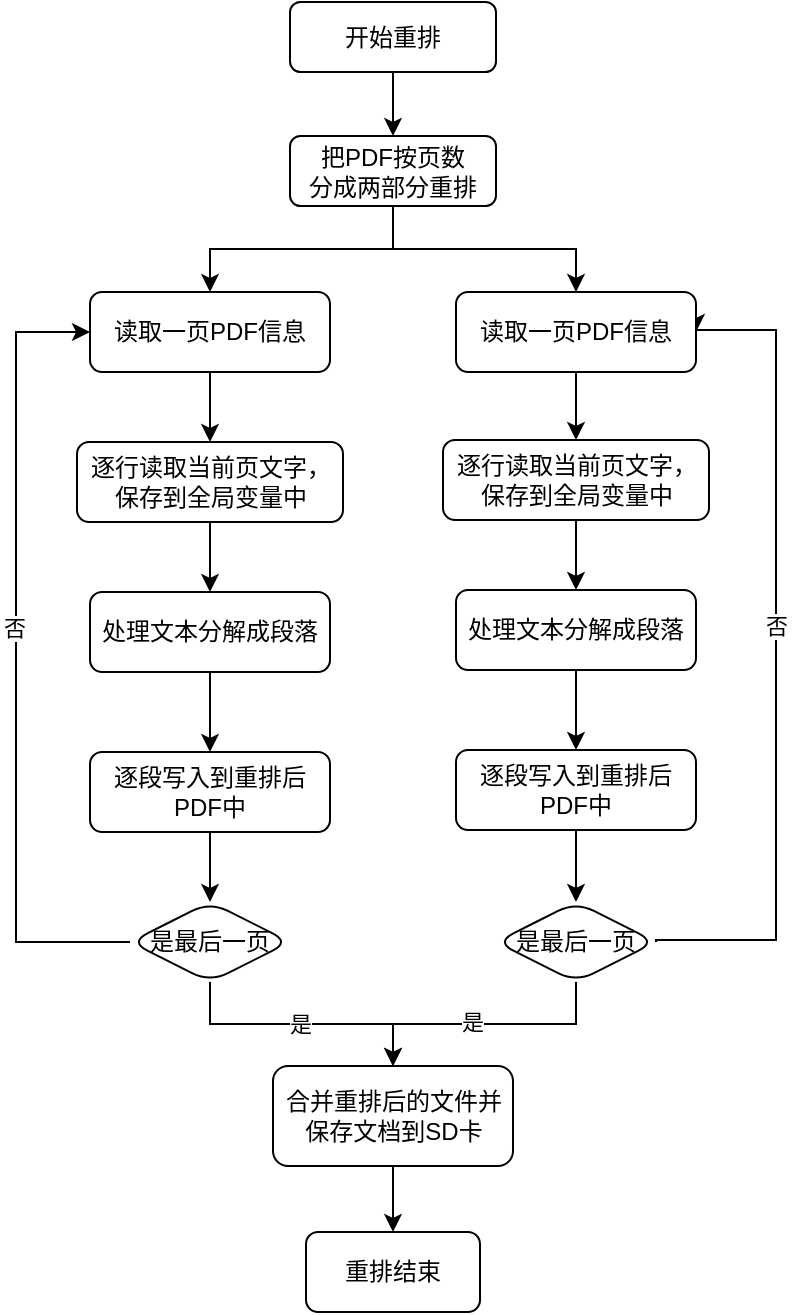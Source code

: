 <mxfile version="22.0.6" type="github">
  <diagram id="C5RBs43oDa-KdzZeNtuy" name="Page-1">
    <mxGraphModel dx="1073" dy="1773" grid="1" gridSize="10" guides="1" tooltips="1" connect="1" arrows="1" fold="1" page="1" pageScale="1" pageWidth="827" pageHeight="1169" math="0" shadow="0">
      <root>
        <mxCell id="WIyWlLk6GJQsqaUBKTNV-0" />
        <mxCell id="WIyWlLk6GJQsqaUBKTNV-1" parent="WIyWlLk6GJQsqaUBKTNV-0" />
        <mxCell id="oaKBQTehWNpgaZXq2aiD-1" value="" style="edgeStyle=orthogonalEdgeStyle;rounded=0;orthogonalLoop=1;jettySize=auto;html=1;" edge="1" parent="WIyWlLk6GJQsqaUBKTNV-1" source="5A_BZVOMPLSsxxeo_tgx-0" target="oaKBQTehWNpgaZXq2aiD-0">
          <mxGeometry relative="1" as="geometry" />
        </mxCell>
        <mxCell id="5A_BZVOMPLSsxxeo_tgx-0" value="开始重排" style="rounded=1;whiteSpace=wrap;html=1;fontSize=12;glass=0;strokeWidth=1;shadow=0;" parent="WIyWlLk6GJQsqaUBKTNV-1" vertex="1">
          <mxGeometry x="197" y="-50" width="103" height="35" as="geometry" />
        </mxCell>
        <mxCell id="5A_BZVOMPLSsxxeo_tgx-35" style="edgeStyle=orthogonalEdgeStyle;rounded=0;orthogonalLoop=1;jettySize=auto;html=1;exitX=0.5;exitY=1;exitDx=0;exitDy=0;entryX=0.5;entryY=0;entryDx=0;entryDy=0;" parent="WIyWlLk6GJQsqaUBKTNV-1" source="5A_BZVOMPLSsxxeo_tgx-4" target="5A_BZVOMPLSsxxeo_tgx-6" edge="1">
          <mxGeometry relative="1" as="geometry" />
        </mxCell>
        <mxCell id="5A_BZVOMPLSsxxeo_tgx-4" value="逐行读取当前页文字，保存到全局变量中" style="rounded=1;whiteSpace=wrap;html=1;fontSize=12;glass=0;strokeWidth=1;shadow=0;" parent="WIyWlLk6GJQsqaUBKTNV-1" vertex="1">
          <mxGeometry x="90.5" y="170" width="133" height="40" as="geometry" />
        </mxCell>
        <mxCell id="5A_BZVOMPLSsxxeo_tgx-36" style="edgeStyle=orthogonalEdgeStyle;rounded=0;orthogonalLoop=1;jettySize=auto;html=1;exitX=0.5;exitY=1;exitDx=0;exitDy=0;entryX=0.5;entryY=0;entryDx=0;entryDy=0;" parent="WIyWlLk6GJQsqaUBKTNV-1" source="5A_BZVOMPLSsxxeo_tgx-6" target="5A_BZVOMPLSsxxeo_tgx-8" edge="1">
          <mxGeometry relative="1" as="geometry" />
        </mxCell>
        <mxCell id="5A_BZVOMPLSsxxeo_tgx-6" value="处理文本分解成段落" style="rounded=1;whiteSpace=wrap;html=1;fontSize=12;glass=0;strokeWidth=1;shadow=0;" parent="WIyWlLk6GJQsqaUBKTNV-1" vertex="1">
          <mxGeometry x="97" y="245" width="120" height="40" as="geometry" />
        </mxCell>
        <mxCell id="5A_BZVOMPLSsxxeo_tgx-14" value="" style="edgeStyle=orthogonalEdgeStyle;rounded=0;orthogonalLoop=1;jettySize=auto;html=1;" parent="WIyWlLk6GJQsqaUBKTNV-1" source="5A_BZVOMPLSsxxeo_tgx-8" target="5A_BZVOMPLSsxxeo_tgx-13" edge="1">
          <mxGeometry relative="1" as="geometry" />
        </mxCell>
        <mxCell id="5A_BZVOMPLSsxxeo_tgx-8" value="逐段写入到重排后PDF中" style="rounded=1;whiteSpace=wrap;html=1;fontSize=12;glass=0;strokeWidth=1;shadow=0;" parent="WIyWlLk6GJQsqaUBKTNV-1" vertex="1">
          <mxGeometry x="97" y="325" width="120" height="40" as="geometry" />
        </mxCell>
        <mxCell id="5A_BZVOMPLSsxxeo_tgx-21" value="" style="edgeStyle=orthogonalEdgeStyle;rounded=0;orthogonalLoop=1;jettySize=auto;html=1;" parent="WIyWlLk6GJQsqaUBKTNV-1" source="5A_BZVOMPLSsxxeo_tgx-10" target="5A_BZVOMPLSsxxeo_tgx-20" edge="1">
          <mxGeometry relative="1" as="geometry" />
        </mxCell>
        <mxCell id="5A_BZVOMPLSsxxeo_tgx-10" value="合并重排后的文件并保存文档到SD卡" style="rounded=1;whiteSpace=wrap;html=1;fontSize=12;glass=0;strokeWidth=1;shadow=0;" parent="WIyWlLk6GJQsqaUBKTNV-1" vertex="1">
          <mxGeometry x="188.5" y="482" width="120" height="50" as="geometry" />
        </mxCell>
        <mxCell id="5A_BZVOMPLSsxxeo_tgx-38" style="edgeStyle=orthogonalEdgeStyle;rounded=0;orthogonalLoop=1;jettySize=auto;html=1;exitX=0;exitY=0.5;exitDx=0;exitDy=0;entryX=0;entryY=0.5;entryDx=0;entryDy=0;" parent="WIyWlLk6GJQsqaUBKTNV-1" source="5A_BZVOMPLSsxxeo_tgx-13" target="5A_BZVOMPLSsxxeo_tgx-28" edge="1">
          <mxGeometry relative="1" as="geometry">
            <Array as="points">
              <mxPoint x="60" y="420" />
              <mxPoint x="60" y="115" />
            </Array>
          </mxGeometry>
        </mxCell>
        <mxCell id="oaKBQTehWNpgaZXq2aiD-23" value="否" style="edgeLabel;html=1;align=center;verticalAlign=middle;resizable=0;points=[];" vertex="1" connectable="0" parent="5A_BZVOMPLSsxxeo_tgx-38">
          <mxGeometry x="0.073" y="1" relative="1" as="geometry">
            <mxPoint as="offset" />
          </mxGeometry>
        </mxCell>
        <mxCell id="oaKBQTehWNpgaZXq2aiD-17" style="edgeStyle=orthogonalEdgeStyle;rounded=0;orthogonalLoop=1;jettySize=auto;html=1;exitX=0.5;exitY=1;exitDx=0;exitDy=0;entryX=0.5;entryY=0;entryDx=0;entryDy=0;" edge="1" parent="WIyWlLk6GJQsqaUBKTNV-1" source="5A_BZVOMPLSsxxeo_tgx-13" target="5A_BZVOMPLSsxxeo_tgx-10">
          <mxGeometry relative="1" as="geometry" />
        </mxCell>
        <mxCell id="oaKBQTehWNpgaZXq2aiD-21" value="是" style="edgeLabel;html=1;align=center;verticalAlign=middle;resizable=0;points=[];" vertex="1" connectable="0" parent="oaKBQTehWNpgaZXq2aiD-17">
          <mxGeometry x="-0.011" relative="1" as="geometry">
            <mxPoint as="offset" />
          </mxGeometry>
        </mxCell>
        <mxCell id="5A_BZVOMPLSsxxeo_tgx-13" value="是最后一页" style="rhombus;whiteSpace=wrap;html=1;rounded=1;glass=0;strokeWidth=1;shadow=0;" parent="WIyWlLk6GJQsqaUBKTNV-1" vertex="1">
          <mxGeometry x="117" y="400" width="80" height="40" as="geometry" />
        </mxCell>
        <mxCell id="5A_BZVOMPLSsxxeo_tgx-20" value="重排结束" style="rounded=1;whiteSpace=wrap;html=1;fontSize=12;glass=0;strokeWidth=1;shadow=0;" parent="WIyWlLk6GJQsqaUBKTNV-1" vertex="1">
          <mxGeometry x="205" y="565" width="87" height="40" as="geometry" />
        </mxCell>
        <mxCell id="5A_BZVOMPLSsxxeo_tgx-32" style="edgeStyle=orthogonalEdgeStyle;rounded=0;orthogonalLoop=1;jettySize=auto;html=1;exitX=0.5;exitY=1;exitDx=0;exitDy=0;entryX=0.5;entryY=0;entryDx=0;entryDy=0;" parent="WIyWlLk6GJQsqaUBKTNV-1" source="5A_BZVOMPLSsxxeo_tgx-28" target="5A_BZVOMPLSsxxeo_tgx-4" edge="1">
          <mxGeometry relative="1" as="geometry" />
        </mxCell>
        <mxCell id="5A_BZVOMPLSsxxeo_tgx-28" value="读取一页PDF信息" style="rounded=1;whiteSpace=wrap;html=1;fontSize=12;glass=0;strokeWidth=1;shadow=0;" parent="WIyWlLk6GJQsqaUBKTNV-1" vertex="1">
          <mxGeometry x="97" y="95" width="120" height="40" as="geometry" />
        </mxCell>
        <mxCell id="oaKBQTehWNpgaZXq2aiD-2" style="edgeStyle=orthogonalEdgeStyle;rounded=0;orthogonalLoop=1;jettySize=auto;html=1;exitX=0.5;exitY=1;exitDx=0;exitDy=0;entryX=0.5;entryY=0;entryDx=0;entryDy=0;" edge="1" parent="WIyWlLk6GJQsqaUBKTNV-1" source="oaKBQTehWNpgaZXq2aiD-0" target="5A_BZVOMPLSsxxeo_tgx-28">
          <mxGeometry relative="1" as="geometry" />
        </mxCell>
        <mxCell id="oaKBQTehWNpgaZXq2aiD-14" style="edgeStyle=orthogonalEdgeStyle;rounded=0;orthogonalLoop=1;jettySize=auto;html=1;exitX=0.5;exitY=1;exitDx=0;exitDy=0;entryX=0.5;entryY=0;entryDx=0;entryDy=0;" edge="1" parent="WIyWlLk6GJQsqaUBKTNV-1" source="oaKBQTehWNpgaZXq2aiD-0" target="oaKBQTehWNpgaZXq2aiD-12">
          <mxGeometry relative="1" as="geometry" />
        </mxCell>
        <mxCell id="oaKBQTehWNpgaZXq2aiD-0" value="把PDF按页数&lt;br&gt;分成两部分重排" style="rounded=1;whiteSpace=wrap;html=1;fontSize=12;glass=0;strokeWidth=1;shadow=0;" vertex="1" parent="WIyWlLk6GJQsqaUBKTNV-1">
          <mxGeometry x="197" y="17" width="103" height="35" as="geometry" />
        </mxCell>
        <mxCell id="oaKBQTehWNpgaZXq2aiD-3" style="edgeStyle=orthogonalEdgeStyle;rounded=0;orthogonalLoop=1;jettySize=auto;html=1;exitX=0.5;exitY=1;exitDx=0;exitDy=0;entryX=0.5;entryY=0;entryDx=0;entryDy=0;" edge="1" parent="WIyWlLk6GJQsqaUBKTNV-1" source="oaKBQTehWNpgaZXq2aiD-4" target="oaKBQTehWNpgaZXq2aiD-6">
          <mxGeometry relative="1" as="geometry" />
        </mxCell>
        <mxCell id="oaKBQTehWNpgaZXq2aiD-4" value="逐行读取当前页文字，保存到全局变量中" style="rounded=1;whiteSpace=wrap;html=1;fontSize=12;glass=0;strokeWidth=1;shadow=0;" vertex="1" parent="WIyWlLk6GJQsqaUBKTNV-1">
          <mxGeometry x="273.5" y="169" width="133" height="40" as="geometry" />
        </mxCell>
        <mxCell id="oaKBQTehWNpgaZXq2aiD-5" style="edgeStyle=orthogonalEdgeStyle;rounded=0;orthogonalLoop=1;jettySize=auto;html=1;exitX=0.5;exitY=1;exitDx=0;exitDy=0;entryX=0.5;entryY=0;entryDx=0;entryDy=0;" edge="1" parent="WIyWlLk6GJQsqaUBKTNV-1" source="oaKBQTehWNpgaZXq2aiD-6" target="oaKBQTehWNpgaZXq2aiD-8">
          <mxGeometry relative="1" as="geometry" />
        </mxCell>
        <mxCell id="oaKBQTehWNpgaZXq2aiD-6" value="处理文本分解成段落" style="rounded=1;whiteSpace=wrap;html=1;fontSize=12;glass=0;strokeWidth=1;shadow=0;" vertex="1" parent="WIyWlLk6GJQsqaUBKTNV-1">
          <mxGeometry x="280" y="244" width="120" height="40" as="geometry" />
        </mxCell>
        <mxCell id="oaKBQTehWNpgaZXq2aiD-7" value="" style="edgeStyle=orthogonalEdgeStyle;rounded=0;orthogonalLoop=1;jettySize=auto;html=1;" edge="1" parent="WIyWlLk6GJQsqaUBKTNV-1" source="oaKBQTehWNpgaZXq2aiD-8" target="oaKBQTehWNpgaZXq2aiD-10">
          <mxGeometry relative="1" as="geometry" />
        </mxCell>
        <mxCell id="oaKBQTehWNpgaZXq2aiD-8" value="逐段写入到重排后PDF中" style="rounded=1;whiteSpace=wrap;html=1;fontSize=12;glass=0;strokeWidth=1;shadow=0;" vertex="1" parent="WIyWlLk6GJQsqaUBKTNV-1">
          <mxGeometry x="280" y="324" width="120" height="40" as="geometry" />
        </mxCell>
        <mxCell id="oaKBQTehWNpgaZXq2aiD-13" style="edgeStyle=orthogonalEdgeStyle;rounded=0;orthogonalLoop=1;jettySize=auto;html=1;exitX=1;exitY=0.5;exitDx=0;exitDy=0;entryX=1;entryY=0.5;entryDx=0;entryDy=0;" edge="1" parent="WIyWlLk6GJQsqaUBKTNV-1" source="oaKBQTehWNpgaZXq2aiD-10" target="oaKBQTehWNpgaZXq2aiD-12">
          <mxGeometry relative="1" as="geometry">
            <Array as="points">
              <mxPoint x="440" y="419" />
              <mxPoint x="440" y="114" />
            </Array>
          </mxGeometry>
        </mxCell>
        <mxCell id="oaKBQTehWNpgaZXq2aiD-24" value="否" style="edgeLabel;html=1;align=center;verticalAlign=middle;resizable=0;points=[];" vertex="1" connectable="0" parent="oaKBQTehWNpgaZXq2aiD-13">
          <mxGeometry x="0.074" relative="1" as="geometry">
            <mxPoint as="offset" />
          </mxGeometry>
        </mxCell>
        <mxCell id="oaKBQTehWNpgaZXq2aiD-16" style="edgeStyle=orthogonalEdgeStyle;rounded=0;orthogonalLoop=1;jettySize=auto;html=1;exitX=0.5;exitY=1;exitDx=0;exitDy=0;entryX=0.5;entryY=0;entryDx=0;entryDy=0;" edge="1" parent="WIyWlLk6GJQsqaUBKTNV-1" source="oaKBQTehWNpgaZXq2aiD-10" target="5A_BZVOMPLSsxxeo_tgx-10">
          <mxGeometry relative="1" as="geometry" />
        </mxCell>
        <mxCell id="oaKBQTehWNpgaZXq2aiD-22" value="是" style="edgeLabel;html=1;align=center;verticalAlign=middle;resizable=0;points=[];" vertex="1" connectable="0" parent="oaKBQTehWNpgaZXq2aiD-16">
          <mxGeometry x="0.094" y="-1" relative="1" as="geometry">
            <mxPoint as="offset" />
          </mxGeometry>
        </mxCell>
        <mxCell id="oaKBQTehWNpgaZXq2aiD-10" value="是最后一页" style="rhombus;whiteSpace=wrap;html=1;rounded=1;glass=0;strokeWidth=1;shadow=0;" vertex="1" parent="WIyWlLk6GJQsqaUBKTNV-1">
          <mxGeometry x="300" y="400" width="80" height="40" as="geometry" />
        </mxCell>
        <mxCell id="oaKBQTehWNpgaZXq2aiD-11" style="edgeStyle=orthogonalEdgeStyle;rounded=0;orthogonalLoop=1;jettySize=auto;html=1;exitX=0.5;exitY=1;exitDx=0;exitDy=0;entryX=0.5;entryY=0;entryDx=0;entryDy=0;" edge="1" parent="WIyWlLk6GJQsqaUBKTNV-1" source="oaKBQTehWNpgaZXq2aiD-12" target="oaKBQTehWNpgaZXq2aiD-4">
          <mxGeometry relative="1" as="geometry" />
        </mxCell>
        <mxCell id="oaKBQTehWNpgaZXq2aiD-12" value="读取一页PDF信息" style="rounded=1;whiteSpace=wrap;html=1;fontSize=12;glass=0;strokeWidth=1;shadow=0;" vertex="1" parent="WIyWlLk6GJQsqaUBKTNV-1">
          <mxGeometry x="280" y="95" width="120" height="40" as="geometry" />
        </mxCell>
      </root>
    </mxGraphModel>
  </diagram>
</mxfile>
